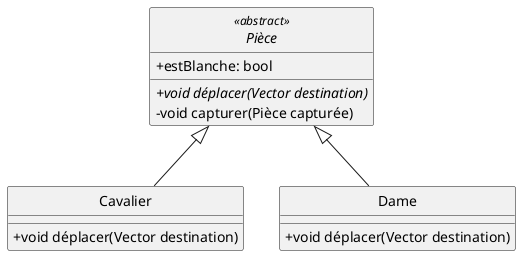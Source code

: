 @startuml
hide circle
skinparam classAttributeIconSize 0
skinparam backgroundcolor transparent
abstract class Pièce <<abstract>> {
    +estBlanche: bool
    +void {abstract} déplacer(Vector destination)
    -void capturer(Pièce capturée)
}
class Cavalier {
    +void déplacer(Vector destination)
}
class Dame {
    +void déplacer(Vector destination)
}

Pièce <|-- Cavalier
Pièce <|-- Dame
@enduml